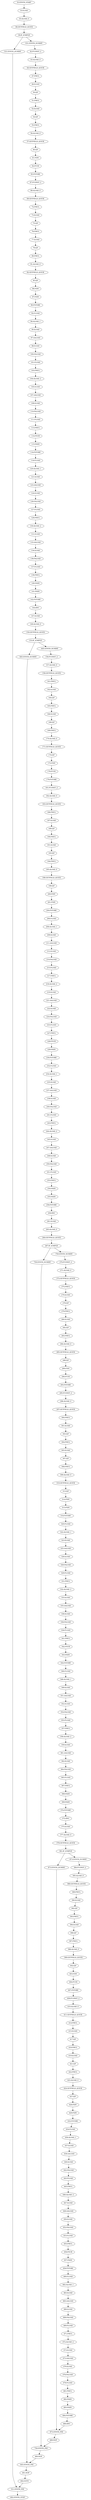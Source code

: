 digraph{
"33:SYNTH_START" -> "33:ILOAD";
"33:ILOAD" -> "35:ALOAD_0";
"35:ALOAD_0" -> "36:GETFIELD_QUICK";
"36:GETFIELD_QUICK" -> "39:IF_ICMPGE";
"39:IF_ICMPGE" -> "531:SYNTH_DUMMY";
"39:IF_ICMPGE" -> "-531:SYNTH_DUMMY";
"531:SYNTH_DUMMY" -> "531:SYNTH_PHI";
"-531:SYNTH_DUMMY" -> "42:FCONST_2";
"42:FCONST_2" -> "43:ALOAD_0";
"43:ALOAD_0" -> "44:GETFIELD_QUICK";
"44:GETFIELD_QUICK" -> "47:FMUL";
"47:FMUL" -> "48:ILOAD";
"48:ILOAD" -> "50:I2F";
"50:I2F" -> "51:FMUL";
"51:FMUL" -> "52:ILOAD";
"52:ILOAD" -> "54:I2F";
"54:I2F" -> "55:FMUL";
"55:FMUL" -> "56:ALOAD_0";
"56:ALOAD_0" -> "57:GETFIELD_QUICK";
"57:GETFIELD_QUICK" -> "60:I2F";
"60:I2F" -> "61:FDIV";
"61:FDIV" -> "62:FCOS";
"62:FCOS" -> "65:FSTORE";
"65:FSTORE" -> "67:FCONST_2";
"67:FCONST_2" -> "68:ALOAD_0";
"68:ALOAD_0" -> "69:GETFIELD_QUICK";
"69:GETFIELD_QUICK" -> "72:FMUL";
"72:FMUL" -> "73:ILOAD";
"73:ILOAD" -> "75:I2F";
"75:I2F" -> "76:FMUL";
"76:FMUL" -> "77:ILOAD";
"77:ILOAD" -> "79:I2F";
"79:I2F" -> "80:FMUL";
"80:FMUL" -> "81:ALOAD_0";
"81:ALOAD_0" -> "82:GETFIELD_QUICK";
"82:GETFIELD_QUICK" -> "85:I2F";
"85:I2F" -> "86:FDIV";
"86:FDIV" -> "87:FSIN";
"87:FSIN" -> "90:FSTORE";
"90:FSTORE" -> "92:FLOAD";
"92:FLOAD" -> "94:ALOAD_1";
"94:ALOAD_1" -> "95:ILOAD";
"95:ILOAD" -> "97:AALOAD";
"97:AALOAD" -> "98:ILOAD";
"98:ILOAD" -> "100:FALOAD";
"100:FALOAD" -> "101:FLOAD";
"101:FLOAD" -> "103:FMUL";
"103:FMUL" -> "104:ALOAD_2";
"104:ALOAD_2" -> "105:ILOAD";
"105:ILOAD" -> "107:AALOAD";
"107:AALOAD" -> "108:ILOAD";
"108:ILOAD" -> "110:FALOAD";
"110:FALOAD" -> "111:FLOAD";
"111:FLOAD" -> "113:FMUL";
"113:FMUL" -> "114:FSUB";
"114:FSUB" -> "115:FADD";
"115:FADD" -> "116:FSTORE";
"116:FSTORE" -> "118:FLOAD";
"118:FLOAD" -> "120:ALOAD_1";
"120:ALOAD_1" -> "121:ILOAD";
"121:ILOAD" -> "123:AALOAD";
"123:AALOAD" -> "124:ILOAD";
"124:ILOAD" -> "126:FALOAD";
"126:FALOAD" -> "127:FLOAD";
"127:FLOAD" -> "129:FMUL";
"129:FMUL" -> "130:ALOAD_2";
"130:ALOAD_2" -> "131:ILOAD";
"131:ILOAD" -> "133:AALOAD";
"133:AALOAD" -> "134:ILOAD";
"134:ILOAD" -> "136:FALOAD";
"136:FALOAD" -> "137:FLOAD";
"137:FLOAD" -> "139:FMUL";
"139:FMUL" -> "140:FADD";
"140:FADD" -> "141:FADD";
"141:FADD" -> "142:FSTORE";
"142:FSTORE" -> "144:IINC";
"144:IINC" -> "147:ILOAD";
"147:ILOAD" -> "149:ALOAD_0";
"149:ALOAD_0" -> "150:GETFIELD_QUICK";
"150:GETFIELD_QUICK" -> "153:IF_ICMPGE";
"153:IF_ICMPGE" -> "645:SYNTH_DUMMY";
"153:IF_ICMPGE" -> "-645:SYNTH_DUMMY";
"645:SYNTH_DUMMY" -> "645:SYNTH_PHI";
"-645:SYNTH_DUMMY" -> "156:FCONST_2";
"156:FCONST_2" -> "157:ALOAD_0";
"491:NOP" -> "492:GOTO";
"492:GOTO" -> "531:SYNTH_PHI";
"157:ALOAD_0" -> "158:GETFIELD_QUICK";
"158:GETFIELD_QUICK" -> "161:FMUL";
"161:FMUL" -> "162:ILOAD";
"162:ILOAD" -> "164:I2F";
"164:I2F" -> "165:FMUL";
"165:FMUL" -> "166:ILOAD";
"166:ILOAD" -> "168:I2F";
"168:I2F" -> "169:FMUL";
"169:FMUL" -> "170:ALOAD_0";
"170:ALOAD_0" -> "171:GETFIELD_QUICK";
"171:GETFIELD_QUICK" -> "174:I2F";
"174:I2F" -> "175:FDIV";
"175:FDIV" -> "176:FCOS";
"176:FCOS" -> "179:FSTORE";
"179:FSTORE" -> "181:FCONST_2";
"181:FCONST_2" -> "182:ALOAD_0";
"182:ALOAD_0" -> "183:GETFIELD_QUICK";
"183:GETFIELD_QUICK" -> "186:FMUL";
"186:FMUL" -> "187:ILOAD";
"187:ILOAD" -> "189:I2F";
"189:I2F" -> "190:FMUL";
"190:FMUL" -> "191:ILOAD";
"191:ILOAD" -> "193:I2F";
"193:I2F" -> "194:FMUL";
"194:FMUL" -> "195:ALOAD_0";
"195:ALOAD_0" -> "196:GETFIELD_QUICK";
"196:GETFIELD_QUICK" -> "199:I2F";
"199:I2F" -> "200:FDIV";
"200:FDIV" -> "201:FSIN";
"201:FSIN" -> "204:FSTORE";
"204:FSTORE" -> "206:FLOAD";
"206:FLOAD" -> "208:ALOAD_1";
"208:ALOAD_1" -> "209:ILOAD";
"209:ILOAD" -> "211:AALOAD";
"211:AALOAD" -> "212:ILOAD";
"212:ILOAD" -> "214:FALOAD";
"214:FALOAD" -> "215:FLOAD";
"215:FLOAD" -> "217:FMUL";
"217:FMUL" -> "218:ALOAD_2";
"218:ALOAD_2" -> "219:ILOAD";
"219:ILOAD" -> "221:AALOAD";
"221:AALOAD" -> "222:ILOAD";
"222:ILOAD" -> "224:FALOAD";
"224:FALOAD" -> "225:FLOAD";
"225:FLOAD" -> "227:FMUL";
"227:FMUL" -> "228:FSUB";
"228:FSUB" -> "229:FADD";
"229:FADD" -> "230:FSTORE";
"230:FSTORE" -> "232:FLOAD";
"232:FLOAD" -> "234:ALOAD_1";
"234:ALOAD_1" -> "235:ILOAD";
"235:ILOAD" -> "237:AALOAD";
"237:AALOAD" -> "238:ILOAD";
"238:ILOAD" -> "240:FALOAD";
"240:FALOAD" -> "241:FLOAD";
"241:FLOAD" -> "243:FMUL";
"243:FMUL" -> "244:ALOAD_2";
"244:ALOAD_2" -> "245:ILOAD";
"245:ILOAD" -> "247:AALOAD";
"247:AALOAD" -> "248:ILOAD";
"248:ILOAD" -> "250:FALOAD";
"250:FALOAD" -> "251:FLOAD";
"251:FLOAD" -> "253:FMUL";
"253:FMUL" -> "254:FADD";
"254:FADD" -> "255:FADD";
"255:FADD" -> "256:FSTORE";
"256:FSTORE" -> "258:IINC";
"258:IINC" -> "261:ILOAD";
"261:ILOAD" -> "263:ALOAD_0";
"263:ALOAD_0" -> "264:GETFIELD_QUICK";
"264:GETFIELD_QUICK" -> "267:IF_ICMPGE";
"267:IF_ICMPGE" -> "759:SYNTH_DUMMY";
"267:IF_ICMPGE" -> "-759:SYNTH_DUMMY";
"759:SYNTH_DUMMY" -> "759:SYNTH_PHI";
"-759:SYNTH_DUMMY" -> "270:FCONST_2";
"270:FCONST_2" -> "271:ALOAD_0";
"490:NOP" -> "645:SYNTH_PHI";
"271:ALOAD_0" -> "272:GETFIELD_QUICK";
"272:GETFIELD_QUICK" -> "275:FMUL";
"275:FMUL" -> "276:ILOAD";
"276:ILOAD" -> "278:I2F";
"278:I2F" -> "279:FMUL";
"279:FMUL" -> "280:ILOAD";
"280:ILOAD" -> "282:I2F";
"282:I2F" -> "283:FMUL";
"283:FMUL" -> "284:ALOAD_0";
"284:ALOAD_0" -> "285:GETFIELD_QUICK";
"285:GETFIELD_QUICK" -> "288:I2F";
"288:I2F" -> "289:FDIV";
"289:FDIV" -> "290:FCOS";
"290:FCOS" -> "293:FSTORE";
"293:FSTORE" -> "295:FCONST_2";
"295:FCONST_2" -> "296:ALOAD_0";
"296:ALOAD_0" -> "297:GETFIELD_QUICK";
"297:GETFIELD_QUICK" -> "300:FMUL";
"300:FMUL" -> "301:ILOAD";
"301:ILOAD" -> "303:I2F";
"303:I2F" -> "304:FMUL";
"304:FMUL" -> "305:ILOAD";
"305:ILOAD" -> "307:I2F";
"307:I2F" -> "308:FMUL";
"308:FMUL" -> "309:ALOAD_0";
"309:ALOAD_0" -> "310:GETFIELD_QUICK";
"310:GETFIELD_QUICK" -> "313:I2F";
"313:I2F" -> "314:FDIV";
"314:FDIV" -> "315:FSIN";
"315:FSIN" -> "318:FSTORE";
"318:FSTORE" -> "320:FLOAD";
"320:FLOAD" -> "322:ALOAD_1";
"322:ALOAD_1" -> "323:ILOAD";
"323:ILOAD" -> "325:AALOAD";
"325:AALOAD" -> "326:ILOAD";
"326:ILOAD" -> "328:FALOAD";
"328:FALOAD" -> "329:FLOAD";
"329:FLOAD" -> "331:FMUL";
"331:FMUL" -> "332:ALOAD_2";
"332:ALOAD_2" -> "333:ILOAD";
"333:ILOAD" -> "335:AALOAD";
"335:AALOAD" -> "336:ILOAD";
"336:ILOAD" -> "338:FALOAD";
"338:FALOAD" -> "339:FLOAD";
"339:FLOAD" -> "341:FMUL";
"341:FMUL" -> "342:FSUB";
"342:FSUB" -> "343:FADD";
"343:FADD" -> "344:FSTORE";
"344:FSTORE" -> "346:FLOAD";
"346:FLOAD" -> "348:ALOAD_1";
"348:ALOAD_1" -> "349:ILOAD";
"349:ILOAD" -> "351:AALOAD";
"351:AALOAD" -> "352:ILOAD";
"352:ILOAD" -> "354:FALOAD";
"354:FALOAD" -> "355:FLOAD";
"355:FLOAD" -> "357:FMUL";
"357:FMUL" -> "358:ALOAD_2";
"358:ALOAD_2" -> "359:ILOAD";
"359:ILOAD" -> "361:AALOAD";
"361:AALOAD" -> "362:ILOAD";
"362:ILOAD" -> "364:FALOAD";
"364:FALOAD" -> "365:FLOAD";
"365:FLOAD" -> "367:FMUL";
"367:FMUL" -> "368:FADD";
"368:FADD" -> "369:FADD";
"369:FADD" -> "370:FSTORE";
"370:FSTORE" -> "372:IINC";
"372:IINC" -> "375:ILOAD";
"375:ILOAD" -> "377:ALOAD_0";
"377:ALOAD_0" -> "378:GETFIELD_QUICK";
"378:GETFIELD_QUICK" -> "381:IF_ICMPGE";
"381:IF_ICMPGE" -> "873:SYNTH_DUMMY";
"381:IF_ICMPGE" -> "-873:SYNTH_DUMMY";
"873:SYNTH_DUMMY" -> "873:SYNTH_PHI";
"-873:SYNTH_DUMMY" -> "384:FCONST_2";
"384:FCONST_2" -> "385:ALOAD_0";
"489:NOP" -> "759:SYNTH_PHI";
"385:ALOAD_0" -> "386:GETFIELD_QUICK";
"386:GETFIELD_QUICK" -> "389:FMUL";
"389:FMUL" -> "390:ILOAD";
"390:ILOAD" -> "392:I2F";
"392:I2F" -> "393:FMUL";
"393:FMUL" -> "394:ILOAD";
"394:ILOAD" -> "396:I2F";
"396:I2F" -> "397:FMUL";
"397:FMUL" -> "398:ALOAD_0";
"398:ALOAD_0" -> "399:GETFIELD_QUICK";
"399:GETFIELD_QUICK" -> "402:I2F";
"402:I2F" -> "403:FDIV";
"403:FDIV" -> "404:FCOS";
"404:FCOS" -> "407:FSTORE";
"407:FSTORE" -> "409:FCONST_2";
"409:FCONST_2" -> "410:ALOAD_0";
"410:ALOAD_0" -> "411:GETFIELD_QUICK";
"411:GETFIELD_QUICK" -> "414:FMUL";
"414:FMUL" -> "415:ILOAD";
"415:ILOAD" -> "417:I2F";
"417:I2F" -> "418:FMUL";
"418:FMUL" -> "419:ILOAD";
"419:ILOAD" -> "421:I2F";
"421:I2F" -> "422:FMUL";
"422:FMUL" -> "423:ALOAD_0";
"423:ALOAD_0" -> "424:GETFIELD_QUICK";
"424:GETFIELD_QUICK" -> "427:I2F";
"427:I2F" -> "428:FDIV";
"428:FDIV" -> "429:FSIN";
"429:FSIN" -> "432:FSTORE";
"432:FSTORE" -> "434:FLOAD";
"434:FLOAD" -> "436:ALOAD_1";
"436:ALOAD_1" -> "437:ILOAD";
"437:ILOAD" -> "439:AALOAD";
"439:AALOAD" -> "440:ILOAD";
"440:ILOAD" -> "442:FALOAD";
"442:FALOAD" -> "443:FLOAD";
"443:FLOAD" -> "445:FMUL";
"445:FMUL" -> "446:ALOAD_2";
"446:ALOAD_2" -> "447:ILOAD";
"447:ILOAD" -> "449:AALOAD";
"449:AALOAD" -> "450:ILOAD";
"450:ILOAD" -> "452:FALOAD";
"452:FALOAD" -> "453:FLOAD";
"453:FLOAD" -> "455:FMUL";
"455:FMUL" -> "456:FSUB";
"456:FSUB" -> "457:FADD";
"457:FADD" -> "458:FSTORE";
"458:FSTORE" -> "460:FLOAD";
"460:FLOAD" -> "462:ALOAD_1";
"462:ALOAD_1" -> "463:ILOAD";
"463:ILOAD" -> "465:AALOAD";
"465:AALOAD" -> "466:ILOAD";
"466:ILOAD" -> "468:FALOAD";
"468:FALOAD" -> "469:FLOAD";
"469:FLOAD" -> "471:FMUL";
"471:FMUL" -> "472:ALOAD_2";
"472:ALOAD_2" -> "473:ILOAD";
"473:ILOAD" -> "475:AALOAD";
"475:AALOAD" -> "476:ILOAD";
"476:ILOAD" -> "478:FALOAD";
"478:FALOAD" -> "479:FLOAD";
"479:FLOAD" -> "481:FMUL";
"481:FMUL" -> "482:FADD";
"482:FADD" -> "483:FADD";
"483:FADD" -> "484:FSTORE";
"484:FSTORE" -> "486:IINC";
"486:IINC" -> "873:SYNTH_PHI";
"873:SYNTH_PHI" -> "489:NOP";
"759:SYNTH_PHI" -> "490:NOP";
"645:SYNTH_PHI" -> "491:NOP";
"531:SYNTH_PHI" -> "492:SYNTH_STOP";
}